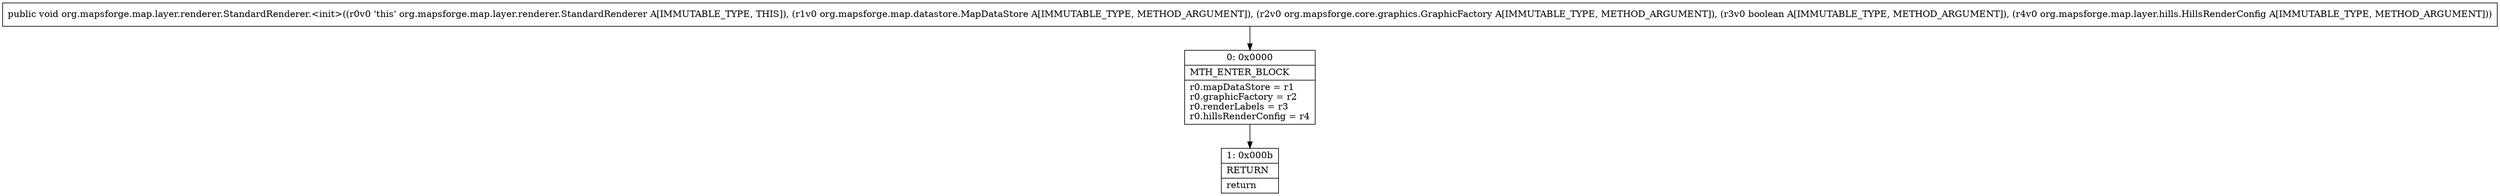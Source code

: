 digraph "CFG fororg.mapsforge.map.layer.renderer.StandardRenderer.\<init\>(Lorg\/mapsforge\/map\/datastore\/MapDataStore;Lorg\/mapsforge\/core\/graphics\/GraphicFactory;ZLorg\/mapsforge\/map\/layer\/hills\/HillsRenderConfig;)V" {
Node_0 [shape=record,label="{0\:\ 0x0000|MTH_ENTER_BLOCK\l|r0.mapDataStore = r1\lr0.graphicFactory = r2\lr0.renderLabels = r3\lr0.hillsRenderConfig = r4\l}"];
Node_1 [shape=record,label="{1\:\ 0x000b|RETURN\l|return\l}"];
MethodNode[shape=record,label="{public void org.mapsforge.map.layer.renderer.StandardRenderer.\<init\>((r0v0 'this' org.mapsforge.map.layer.renderer.StandardRenderer A[IMMUTABLE_TYPE, THIS]), (r1v0 org.mapsforge.map.datastore.MapDataStore A[IMMUTABLE_TYPE, METHOD_ARGUMENT]), (r2v0 org.mapsforge.core.graphics.GraphicFactory A[IMMUTABLE_TYPE, METHOD_ARGUMENT]), (r3v0 boolean A[IMMUTABLE_TYPE, METHOD_ARGUMENT]), (r4v0 org.mapsforge.map.layer.hills.HillsRenderConfig A[IMMUTABLE_TYPE, METHOD_ARGUMENT])) }"];
MethodNode -> Node_0;
Node_0 -> Node_1;
}

